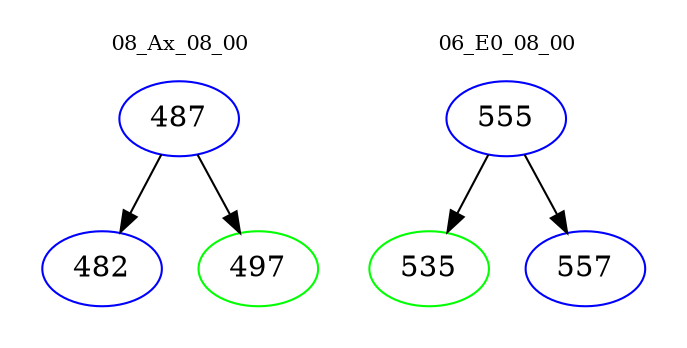 digraph{
subgraph cluster_0 {
color = white
label = "08_Ax_08_00";
fontsize=10;
T0_487 [label="487", color="blue"]
T0_487 -> T0_482 [color="black"]
T0_482 [label="482", color="blue"]
T0_487 -> T0_497 [color="black"]
T0_497 [label="497", color="green"]
}
subgraph cluster_1 {
color = white
label = "06_E0_08_00";
fontsize=10;
T1_555 [label="555", color="blue"]
T1_555 -> T1_535 [color="black"]
T1_535 [label="535", color="green"]
T1_555 -> T1_557 [color="black"]
T1_557 [label="557", color="blue"]
}
}
